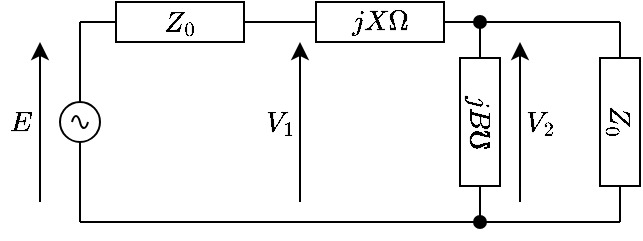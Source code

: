 <mxfile>
    <diagram id="Zh0DbhRhH7h8Dnw-rZ0f" name="ページ1">
        <mxGraphModel dx="525" dy="354" grid="1" gridSize="10" guides="1" tooltips="1" connect="1" arrows="1" fold="1" page="1" pageScale="1" pageWidth="827" pageHeight="1169" math="1" shadow="0">
            <root>
                <mxCell id="0"/>
                <mxCell id="1" parent="0"/>
                <mxCell id="2" value="\(Z_0\)" style="pointerEvents=1;verticalLabelPosition=middle;shadow=0;dashed=0;align=center;html=1;verticalAlign=middle;shape=mxgraph.electrical.resistors.resistor_1;labelPosition=center;fillColor=none;" parent="1" vertex="1">
                    <mxGeometry x="40" width="100" height="20" as="geometry"/>
                </mxCell>
                <mxCell id="3" value="" style="pointerEvents=1;verticalLabelPosition=bottom;shadow=0;dashed=0;align=center;html=1;verticalAlign=top;shape=mxgraph.electrical.signal_sources.source;aspect=fixed;points=[[0.5,0,0],[1,0.5,0],[0.5,1,0],[0,0.5,0]];elSignalType=ac;fillColor=none;" parent="1" vertex="1">
                    <mxGeometry x="30" y="50" width="20" height="20" as="geometry"/>
                </mxCell>
                <mxCell id="4" value="\(jX\Omega\)" style="pointerEvents=1;verticalLabelPosition=middle;shadow=0;dashed=0;align=center;html=1;verticalAlign=middle;shape=mxgraph.electrical.resistors.resistor_1;labelPosition=center;fillColor=none;" parent="1" vertex="1">
                    <mxGeometry x="140" width="100" height="20" as="geometry"/>
                </mxCell>
                <mxCell id="5" value="\(jB\mho\)" style="pointerEvents=1;verticalLabelPosition=middle;shadow=0;dashed=0;align=center;html=1;verticalAlign=middle;shape=mxgraph.electrical.resistors.resistor_1;labelPosition=center;rotation=90;fillColor=none;" parent="1" vertex="1">
                    <mxGeometry x="190" y="50" width="100" height="20" as="geometry"/>
                </mxCell>
                <mxCell id="6" value="\(Z_0\)" style="pointerEvents=1;verticalLabelPosition=middle;shadow=0;dashed=0;align=center;html=1;verticalAlign=middle;shape=mxgraph.electrical.resistors.resistor_1;labelPosition=center;rotation=90;fillColor=none;" parent="1" vertex="1">
                    <mxGeometry x="260" y="50" width="100" height="20" as="geometry"/>
                </mxCell>
                <mxCell id="7" value="" style="endArrow=none;html=1;startArrow=classic;startFill=1;" parent="1" edge="1">
                    <mxGeometry width="50" height="50" relative="1" as="geometry">
                        <mxPoint x="20" y="20" as="sourcePoint"/>
                        <mxPoint x="20" y="100" as="targetPoint"/>
                    </mxGeometry>
                </mxCell>
                <mxCell id="8" value="\(E\)" style="text;html=1;align=center;verticalAlign=middle;whiteSpace=wrap;rounded=0;" parent="1" vertex="1">
                    <mxGeometry y="50" width="20" height="20" as="geometry"/>
                </mxCell>
                <mxCell id="9" value="" style="endArrow=none;html=1;startArrow=classic;startFill=1;" parent="1" edge="1">
                    <mxGeometry width="50" height="50" relative="1" as="geometry">
                        <mxPoint x="260" y="20" as="sourcePoint"/>
                        <mxPoint x="260" y="100" as="targetPoint"/>
                    </mxGeometry>
                </mxCell>
                <mxCell id="10" value="\(V_2\)" style="text;html=1;align=center;verticalAlign=middle;whiteSpace=wrap;rounded=0;" parent="1" vertex="1">
                    <mxGeometry x="260" y="50" width="20" height="20" as="geometry"/>
                </mxCell>
                <mxCell id="11" value="" style="endArrow=none;html=1;exitX=0;exitY=0.5;exitDx=0;exitDy=0;exitPerimeter=0;entryX=0.5;entryY=0;entryDx=0;entryDy=0;entryPerimeter=0;" parent="1" source="2" target="3" edge="1">
                    <mxGeometry width="50" height="50" relative="1" as="geometry">
                        <mxPoint x="110" y="150" as="sourcePoint"/>
                        <mxPoint x="160" y="100" as="targetPoint"/>
                    </mxGeometry>
                </mxCell>
                <mxCell id="12" value="" style="endArrow=none;html=1;exitX=0.5;exitY=1;exitDx=0;exitDy=0;exitPerimeter=0;" parent="1" source="3" edge="1">
                    <mxGeometry width="50" height="50" relative="1" as="geometry">
                        <mxPoint x="90" y="160" as="sourcePoint"/>
                        <mxPoint x="40" y="110" as="targetPoint"/>
                    </mxGeometry>
                </mxCell>
                <mxCell id="13" value="" style="endArrow=none;html=1;entryX=1;entryY=0.5;entryDx=0;entryDy=0;entryPerimeter=0;" parent="1" target="5" edge="1">
                    <mxGeometry width="50" height="50" relative="1" as="geometry">
                        <mxPoint x="40" y="110" as="sourcePoint"/>
                        <mxPoint x="240" y="140" as="targetPoint"/>
                    </mxGeometry>
                </mxCell>
                <mxCell id="14" value="" style="endArrow=none;html=1;exitX=1;exitY=0.5;exitDx=0;exitDy=0;exitPerimeter=0;startArrow=oval;startFill=1;" parent="1" source="5" edge="1">
                    <mxGeometry width="50" height="50" relative="1" as="geometry">
                        <mxPoint x="330" y="160" as="sourcePoint"/>
                        <mxPoint x="310" y="110" as="targetPoint"/>
                    </mxGeometry>
                </mxCell>
                <mxCell id="15" value="" style="endArrow=none;html=1;exitX=0;exitY=0.5;exitDx=0;exitDy=0;exitPerimeter=0;entryX=0;entryY=0.5;entryDx=0;entryDy=0;entryPerimeter=0;startArrow=oval;startFill=1;" parent="1" source="5" target="6" edge="1">
                    <mxGeometry width="50" height="50" relative="1" as="geometry">
                        <mxPoint x="240" y="180" as="sourcePoint"/>
                        <mxPoint x="290" y="130" as="targetPoint"/>
                    </mxGeometry>
                </mxCell>
                <mxCell id="16" value="" style="endArrow=none;html=1;startArrow=classic;startFill=1;" parent="1" edge="1">
                    <mxGeometry width="50" height="50" relative="1" as="geometry">
                        <mxPoint x="150" y="20" as="sourcePoint"/>
                        <mxPoint x="150" y="100" as="targetPoint"/>
                    </mxGeometry>
                </mxCell>
                <mxCell id="17" value="\(V_1\)" style="text;html=1;align=center;verticalAlign=middle;whiteSpace=wrap;rounded=0;" parent="1" vertex="1">
                    <mxGeometry x="130" y="50" width="20" height="20" as="geometry"/>
                </mxCell>
            </root>
        </mxGraphModel>
    </diagram>
</mxfile>